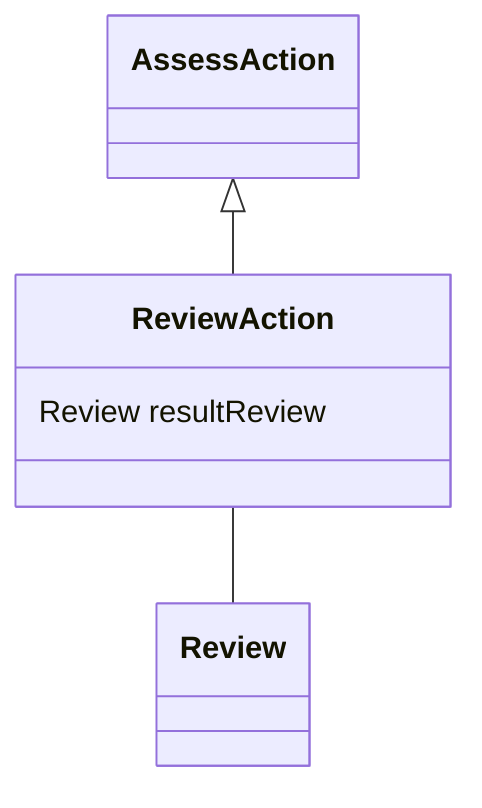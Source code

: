 classDiagram
  ReviewAction -- Review


AssessAction <|-- ReviewAction
class ReviewAction {

  Review resultReview

}